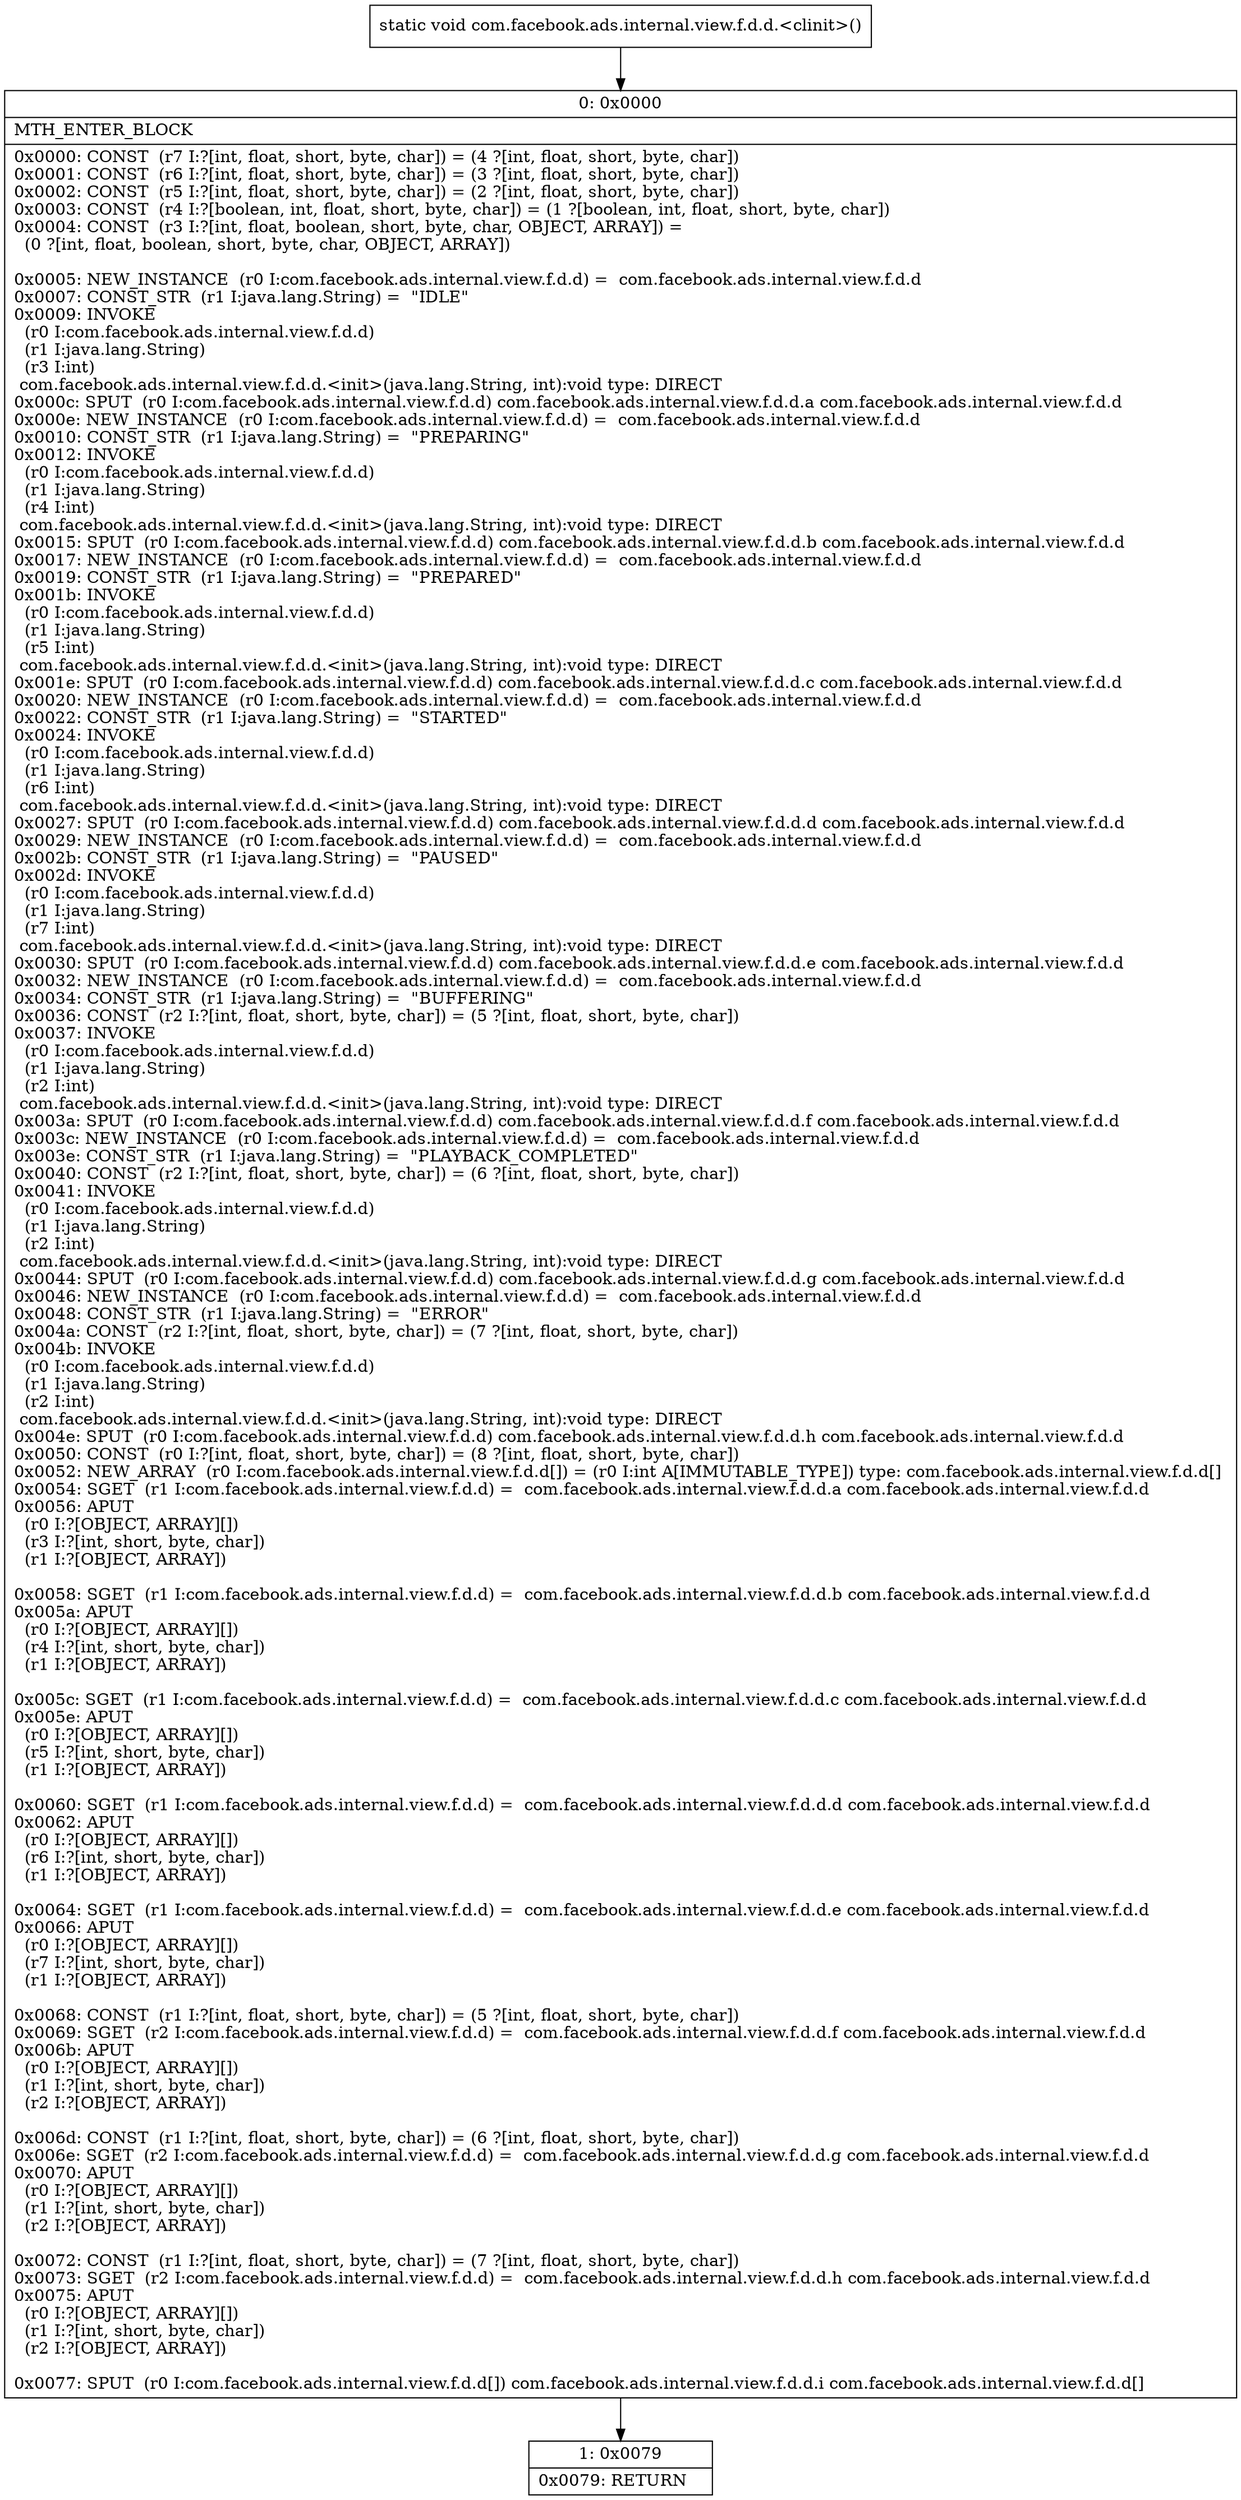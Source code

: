 digraph "CFG forcom.facebook.ads.internal.view.f.d.d.\<clinit\>()V" {
Node_0 [shape=record,label="{0\:\ 0x0000|MTH_ENTER_BLOCK\l|0x0000: CONST  (r7 I:?[int, float, short, byte, char]) = (4 ?[int, float, short, byte, char]) \l0x0001: CONST  (r6 I:?[int, float, short, byte, char]) = (3 ?[int, float, short, byte, char]) \l0x0002: CONST  (r5 I:?[int, float, short, byte, char]) = (2 ?[int, float, short, byte, char]) \l0x0003: CONST  (r4 I:?[boolean, int, float, short, byte, char]) = (1 ?[boolean, int, float, short, byte, char]) \l0x0004: CONST  (r3 I:?[int, float, boolean, short, byte, char, OBJECT, ARRAY]) = \l  (0 ?[int, float, boolean, short, byte, char, OBJECT, ARRAY])\l \l0x0005: NEW_INSTANCE  (r0 I:com.facebook.ads.internal.view.f.d.d) =  com.facebook.ads.internal.view.f.d.d \l0x0007: CONST_STR  (r1 I:java.lang.String) =  \"IDLE\" \l0x0009: INVOKE  \l  (r0 I:com.facebook.ads.internal.view.f.d.d)\l  (r1 I:java.lang.String)\l  (r3 I:int)\l com.facebook.ads.internal.view.f.d.d.\<init\>(java.lang.String, int):void type: DIRECT \l0x000c: SPUT  (r0 I:com.facebook.ads.internal.view.f.d.d) com.facebook.ads.internal.view.f.d.d.a com.facebook.ads.internal.view.f.d.d \l0x000e: NEW_INSTANCE  (r0 I:com.facebook.ads.internal.view.f.d.d) =  com.facebook.ads.internal.view.f.d.d \l0x0010: CONST_STR  (r1 I:java.lang.String) =  \"PREPARING\" \l0x0012: INVOKE  \l  (r0 I:com.facebook.ads.internal.view.f.d.d)\l  (r1 I:java.lang.String)\l  (r4 I:int)\l com.facebook.ads.internal.view.f.d.d.\<init\>(java.lang.String, int):void type: DIRECT \l0x0015: SPUT  (r0 I:com.facebook.ads.internal.view.f.d.d) com.facebook.ads.internal.view.f.d.d.b com.facebook.ads.internal.view.f.d.d \l0x0017: NEW_INSTANCE  (r0 I:com.facebook.ads.internal.view.f.d.d) =  com.facebook.ads.internal.view.f.d.d \l0x0019: CONST_STR  (r1 I:java.lang.String) =  \"PREPARED\" \l0x001b: INVOKE  \l  (r0 I:com.facebook.ads.internal.view.f.d.d)\l  (r1 I:java.lang.String)\l  (r5 I:int)\l com.facebook.ads.internal.view.f.d.d.\<init\>(java.lang.String, int):void type: DIRECT \l0x001e: SPUT  (r0 I:com.facebook.ads.internal.view.f.d.d) com.facebook.ads.internal.view.f.d.d.c com.facebook.ads.internal.view.f.d.d \l0x0020: NEW_INSTANCE  (r0 I:com.facebook.ads.internal.view.f.d.d) =  com.facebook.ads.internal.view.f.d.d \l0x0022: CONST_STR  (r1 I:java.lang.String) =  \"STARTED\" \l0x0024: INVOKE  \l  (r0 I:com.facebook.ads.internal.view.f.d.d)\l  (r1 I:java.lang.String)\l  (r6 I:int)\l com.facebook.ads.internal.view.f.d.d.\<init\>(java.lang.String, int):void type: DIRECT \l0x0027: SPUT  (r0 I:com.facebook.ads.internal.view.f.d.d) com.facebook.ads.internal.view.f.d.d.d com.facebook.ads.internal.view.f.d.d \l0x0029: NEW_INSTANCE  (r0 I:com.facebook.ads.internal.view.f.d.d) =  com.facebook.ads.internal.view.f.d.d \l0x002b: CONST_STR  (r1 I:java.lang.String) =  \"PAUSED\" \l0x002d: INVOKE  \l  (r0 I:com.facebook.ads.internal.view.f.d.d)\l  (r1 I:java.lang.String)\l  (r7 I:int)\l com.facebook.ads.internal.view.f.d.d.\<init\>(java.lang.String, int):void type: DIRECT \l0x0030: SPUT  (r0 I:com.facebook.ads.internal.view.f.d.d) com.facebook.ads.internal.view.f.d.d.e com.facebook.ads.internal.view.f.d.d \l0x0032: NEW_INSTANCE  (r0 I:com.facebook.ads.internal.view.f.d.d) =  com.facebook.ads.internal.view.f.d.d \l0x0034: CONST_STR  (r1 I:java.lang.String) =  \"BUFFERING\" \l0x0036: CONST  (r2 I:?[int, float, short, byte, char]) = (5 ?[int, float, short, byte, char]) \l0x0037: INVOKE  \l  (r0 I:com.facebook.ads.internal.view.f.d.d)\l  (r1 I:java.lang.String)\l  (r2 I:int)\l com.facebook.ads.internal.view.f.d.d.\<init\>(java.lang.String, int):void type: DIRECT \l0x003a: SPUT  (r0 I:com.facebook.ads.internal.view.f.d.d) com.facebook.ads.internal.view.f.d.d.f com.facebook.ads.internal.view.f.d.d \l0x003c: NEW_INSTANCE  (r0 I:com.facebook.ads.internal.view.f.d.d) =  com.facebook.ads.internal.view.f.d.d \l0x003e: CONST_STR  (r1 I:java.lang.String) =  \"PLAYBACK_COMPLETED\" \l0x0040: CONST  (r2 I:?[int, float, short, byte, char]) = (6 ?[int, float, short, byte, char]) \l0x0041: INVOKE  \l  (r0 I:com.facebook.ads.internal.view.f.d.d)\l  (r1 I:java.lang.String)\l  (r2 I:int)\l com.facebook.ads.internal.view.f.d.d.\<init\>(java.lang.String, int):void type: DIRECT \l0x0044: SPUT  (r0 I:com.facebook.ads.internal.view.f.d.d) com.facebook.ads.internal.view.f.d.d.g com.facebook.ads.internal.view.f.d.d \l0x0046: NEW_INSTANCE  (r0 I:com.facebook.ads.internal.view.f.d.d) =  com.facebook.ads.internal.view.f.d.d \l0x0048: CONST_STR  (r1 I:java.lang.String) =  \"ERROR\" \l0x004a: CONST  (r2 I:?[int, float, short, byte, char]) = (7 ?[int, float, short, byte, char]) \l0x004b: INVOKE  \l  (r0 I:com.facebook.ads.internal.view.f.d.d)\l  (r1 I:java.lang.String)\l  (r2 I:int)\l com.facebook.ads.internal.view.f.d.d.\<init\>(java.lang.String, int):void type: DIRECT \l0x004e: SPUT  (r0 I:com.facebook.ads.internal.view.f.d.d) com.facebook.ads.internal.view.f.d.d.h com.facebook.ads.internal.view.f.d.d \l0x0050: CONST  (r0 I:?[int, float, short, byte, char]) = (8 ?[int, float, short, byte, char]) \l0x0052: NEW_ARRAY  (r0 I:com.facebook.ads.internal.view.f.d.d[]) = (r0 I:int A[IMMUTABLE_TYPE]) type: com.facebook.ads.internal.view.f.d.d[] \l0x0054: SGET  (r1 I:com.facebook.ads.internal.view.f.d.d) =  com.facebook.ads.internal.view.f.d.d.a com.facebook.ads.internal.view.f.d.d \l0x0056: APUT  \l  (r0 I:?[OBJECT, ARRAY][])\l  (r3 I:?[int, short, byte, char])\l  (r1 I:?[OBJECT, ARRAY])\l \l0x0058: SGET  (r1 I:com.facebook.ads.internal.view.f.d.d) =  com.facebook.ads.internal.view.f.d.d.b com.facebook.ads.internal.view.f.d.d \l0x005a: APUT  \l  (r0 I:?[OBJECT, ARRAY][])\l  (r4 I:?[int, short, byte, char])\l  (r1 I:?[OBJECT, ARRAY])\l \l0x005c: SGET  (r1 I:com.facebook.ads.internal.view.f.d.d) =  com.facebook.ads.internal.view.f.d.d.c com.facebook.ads.internal.view.f.d.d \l0x005e: APUT  \l  (r0 I:?[OBJECT, ARRAY][])\l  (r5 I:?[int, short, byte, char])\l  (r1 I:?[OBJECT, ARRAY])\l \l0x0060: SGET  (r1 I:com.facebook.ads.internal.view.f.d.d) =  com.facebook.ads.internal.view.f.d.d.d com.facebook.ads.internal.view.f.d.d \l0x0062: APUT  \l  (r0 I:?[OBJECT, ARRAY][])\l  (r6 I:?[int, short, byte, char])\l  (r1 I:?[OBJECT, ARRAY])\l \l0x0064: SGET  (r1 I:com.facebook.ads.internal.view.f.d.d) =  com.facebook.ads.internal.view.f.d.d.e com.facebook.ads.internal.view.f.d.d \l0x0066: APUT  \l  (r0 I:?[OBJECT, ARRAY][])\l  (r7 I:?[int, short, byte, char])\l  (r1 I:?[OBJECT, ARRAY])\l \l0x0068: CONST  (r1 I:?[int, float, short, byte, char]) = (5 ?[int, float, short, byte, char]) \l0x0069: SGET  (r2 I:com.facebook.ads.internal.view.f.d.d) =  com.facebook.ads.internal.view.f.d.d.f com.facebook.ads.internal.view.f.d.d \l0x006b: APUT  \l  (r0 I:?[OBJECT, ARRAY][])\l  (r1 I:?[int, short, byte, char])\l  (r2 I:?[OBJECT, ARRAY])\l \l0x006d: CONST  (r1 I:?[int, float, short, byte, char]) = (6 ?[int, float, short, byte, char]) \l0x006e: SGET  (r2 I:com.facebook.ads.internal.view.f.d.d) =  com.facebook.ads.internal.view.f.d.d.g com.facebook.ads.internal.view.f.d.d \l0x0070: APUT  \l  (r0 I:?[OBJECT, ARRAY][])\l  (r1 I:?[int, short, byte, char])\l  (r2 I:?[OBJECT, ARRAY])\l \l0x0072: CONST  (r1 I:?[int, float, short, byte, char]) = (7 ?[int, float, short, byte, char]) \l0x0073: SGET  (r2 I:com.facebook.ads.internal.view.f.d.d) =  com.facebook.ads.internal.view.f.d.d.h com.facebook.ads.internal.view.f.d.d \l0x0075: APUT  \l  (r0 I:?[OBJECT, ARRAY][])\l  (r1 I:?[int, short, byte, char])\l  (r2 I:?[OBJECT, ARRAY])\l \l0x0077: SPUT  (r0 I:com.facebook.ads.internal.view.f.d.d[]) com.facebook.ads.internal.view.f.d.d.i com.facebook.ads.internal.view.f.d.d[] \l}"];
Node_1 [shape=record,label="{1\:\ 0x0079|0x0079: RETURN   \l}"];
MethodNode[shape=record,label="{static void com.facebook.ads.internal.view.f.d.d.\<clinit\>() }"];
MethodNode -> Node_0;
Node_0 -> Node_1;
}

